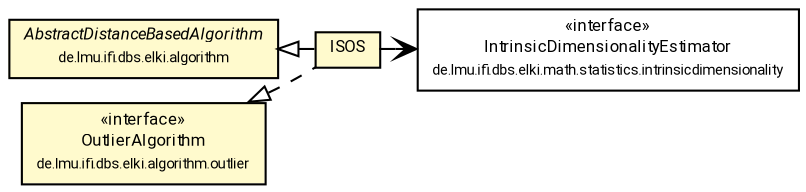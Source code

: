 #!/usr/local/bin/dot
#
# Class diagram 
# Generated by UMLGraph version R5_7_2-60-g0e99a6 (http://www.spinellis.gr/umlgraph/)
#

digraph G {
	graph [fontnames="svg"]
	edge [fontname="Roboto",fontsize=7,labelfontname="Roboto",labelfontsize=7,color="black"];
	node [fontname="Roboto",fontcolor="black",fontsize=8,shape=plaintext,margin=0,width=0,height=0];
	nodesep=0.15;
	ranksep=0.25;
	rankdir=LR;
	// de.lmu.ifi.dbs.elki.algorithm.AbstractDistanceBasedAlgorithm<O, R extends de.lmu.ifi.dbs.elki.result.Result>
	c5141649 [label=<<table title="de.lmu.ifi.dbs.elki.algorithm.AbstractDistanceBasedAlgorithm" border="0" cellborder="1" cellspacing="0" cellpadding="2" bgcolor="LemonChiffon" href="../../AbstractDistanceBasedAlgorithm.html" target="_parent">
		<tr><td><table border="0" cellspacing="0" cellpadding="1">
		<tr><td align="center" balign="center"> <font face="Roboto"><i>AbstractDistanceBasedAlgorithm</i></font> </td></tr>
		<tr><td align="center" balign="center"> <font face="Roboto" point-size="7.0">de.lmu.ifi.dbs.elki.algorithm</font> </td></tr>
		</table></td></tr>
		</table>>, URL="../../AbstractDistanceBasedAlgorithm.html"];
	// de.lmu.ifi.dbs.elki.math.statistics.intrinsicdimensionality.IntrinsicDimensionalityEstimator
	c5142154 [label=<<table title="de.lmu.ifi.dbs.elki.math.statistics.intrinsicdimensionality.IntrinsicDimensionalityEstimator" border="0" cellborder="1" cellspacing="0" cellpadding="2" href="../../../math/statistics/intrinsicdimensionality/IntrinsicDimensionalityEstimator.html" target="_parent">
		<tr><td><table border="0" cellspacing="0" cellpadding="1">
		<tr><td align="center" balign="center"> &#171;interface&#187; </td></tr>
		<tr><td align="center" balign="center"> <font face="Roboto">IntrinsicDimensionalityEstimator</font> </td></tr>
		<tr><td align="center" balign="center"> <font face="Roboto" point-size="7.0">de.lmu.ifi.dbs.elki.math.statistics.intrinsicdimensionality</font> </td></tr>
		</table></td></tr>
		</table>>, URL="../../../math/statistics/intrinsicdimensionality/IntrinsicDimensionalityEstimator.html"];
	// de.lmu.ifi.dbs.elki.algorithm.outlier.OutlierAlgorithm
	c5143531 [label=<<table title="de.lmu.ifi.dbs.elki.algorithm.outlier.OutlierAlgorithm" border="0" cellborder="1" cellspacing="0" cellpadding="2" bgcolor="LemonChiffon" href="../OutlierAlgorithm.html" target="_parent">
		<tr><td><table border="0" cellspacing="0" cellpadding="1">
		<tr><td align="center" balign="center"> &#171;interface&#187; </td></tr>
		<tr><td align="center" balign="center"> <font face="Roboto">OutlierAlgorithm</font> </td></tr>
		<tr><td align="center" balign="center"> <font face="Roboto" point-size="7.0">de.lmu.ifi.dbs.elki.algorithm.outlier</font> </td></tr>
		</table></td></tr>
		</table>>, URL="../OutlierAlgorithm.html"];
	// de.lmu.ifi.dbs.elki.algorithm.outlier.intrinsic.ISOS<O>
	c5143536 [label=<<table title="de.lmu.ifi.dbs.elki.algorithm.outlier.intrinsic.ISOS" border="0" cellborder="1" cellspacing="0" cellpadding="2" bgcolor="lemonChiffon" href="ISOS.html" target="_parent">
		<tr><td><table border="0" cellspacing="0" cellpadding="1">
		<tr><td align="center" balign="center"> <font face="Roboto">ISOS</font> </td></tr>
		</table></td></tr>
		</table>>, URL="ISOS.html"];
	// de.lmu.ifi.dbs.elki.algorithm.outlier.intrinsic.ISOS<O> extends de.lmu.ifi.dbs.elki.algorithm.AbstractDistanceBasedAlgorithm<O, R extends de.lmu.ifi.dbs.elki.result.Result>
	c5141649 -> c5143536 [arrowtail=empty,dir=back,weight=10];
	// de.lmu.ifi.dbs.elki.algorithm.outlier.intrinsic.ISOS<O> implements de.lmu.ifi.dbs.elki.algorithm.outlier.OutlierAlgorithm
	c5143531 -> c5143536 [arrowtail=empty,style=dashed,dir=back,weight=9];
	// de.lmu.ifi.dbs.elki.algorithm.outlier.intrinsic.ISOS<O> navassoc de.lmu.ifi.dbs.elki.math.statistics.intrinsicdimensionality.IntrinsicDimensionalityEstimator
	c5143536 -> c5142154 [arrowhead=open,weight=1];
}

